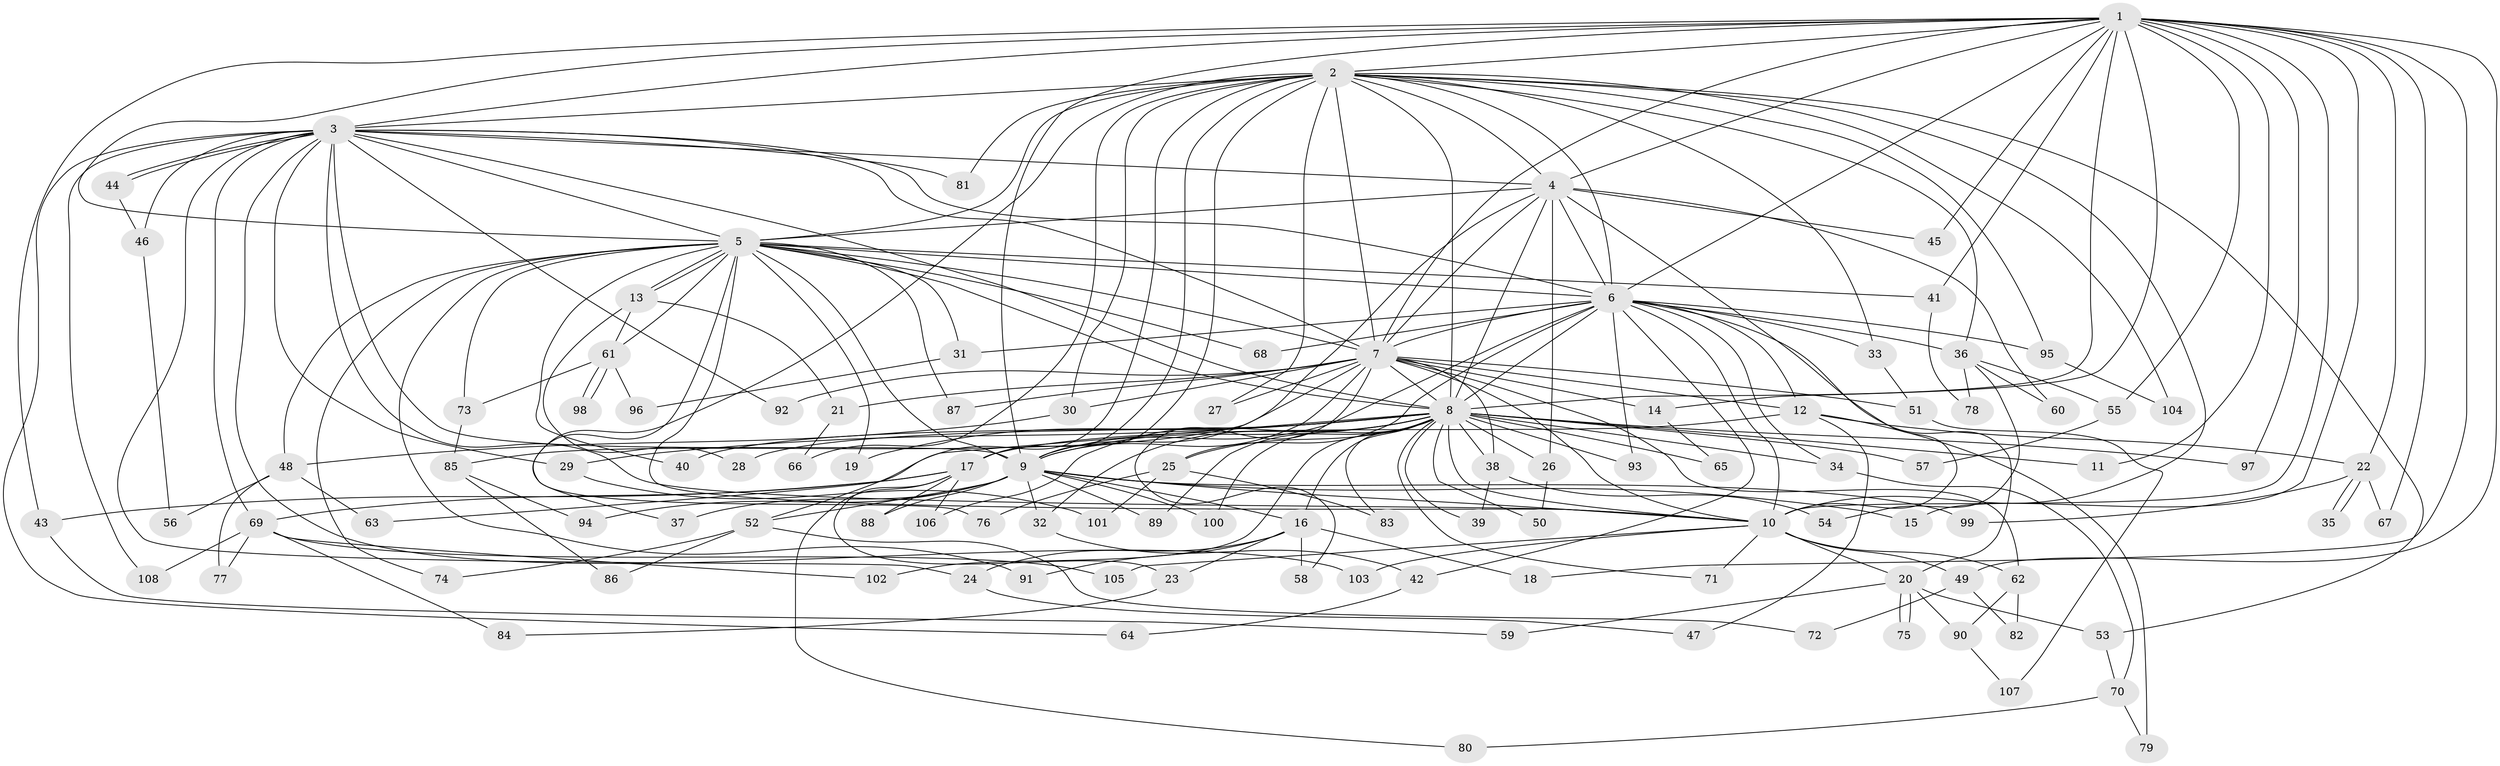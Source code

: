 // Generated by graph-tools (version 1.1) at 2025/14/03/09/25 04:14:12]
// undirected, 108 vertices, 241 edges
graph export_dot {
graph [start="1"]
  node [color=gray90,style=filled];
  1;
  2;
  3;
  4;
  5;
  6;
  7;
  8;
  9;
  10;
  11;
  12;
  13;
  14;
  15;
  16;
  17;
  18;
  19;
  20;
  21;
  22;
  23;
  24;
  25;
  26;
  27;
  28;
  29;
  30;
  31;
  32;
  33;
  34;
  35;
  36;
  37;
  38;
  39;
  40;
  41;
  42;
  43;
  44;
  45;
  46;
  47;
  48;
  49;
  50;
  51;
  52;
  53;
  54;
  55;
  56;
  57;
  58;
  59;
  60;
  61;
  62;
  63;
  64;
  65;
  66;
  67;
  68;
  69;
  70;
  71;
  72;
  73;
  74;
  75;
  76;
  77;
  78;
  79;
  80;
  81;
  82;
  83;
  84;
  85;
  86;
  87;
  88;
  89;
  90;
  91;
  92;
  93;
  94;
  95;
  96;
  97;
  98;
  99;
  100;
  101;
  102;
  103;
  104;
  105;
  106;
  107;
  108;
  1 -- 2;
  1 -- 3;
  1 -- 4;
  1 -- 5;
  1 -- 6;
  1 -- 7;
  1 -- 8;
  1 -- 9;
  1 -- 10;
  1 -- 11;
  1 -- 14;
  1 -- 15;
  1 -- 18;
  1 -- 22;
  1 -- 41;
  1 -- 43;
  1 -- 45;
  1 -- 49;
  1 -- 55;
  1 -- 67;
  1 -- 97;
  2 -- 3;
  2 -- 4;
  2 -- 5;
  2 -- 6;
  2 -- 7;
  2 -- 8;
  2 -- 9;
  2 -- 10;
  2 -- 17;
  2 -- 27;
  2 -- 30;
  2 -- 33;
  2 -- 36;
  2 -- 37;
  2 -- 52;
  2 -- 53;
  2 -- 66;
  2 -- 81;
  2 -- 95;
  2 -- 104;
  3 -- 4;
  3 -- 5;
  3 -- 6;
  3 -- 7;
  3 -- 8;
  3 -- 9;
  3 -- 10;
  3 -- 24;
  3 -- 29;
  3 -- 44;
  3 -- 44;
  3 -- 46;
  3 -- 64;
  3 -- 69;
  3 -- 81;
  3 -- 92;
  3 -- 103;
  3 -- 108;
  4 -- 5;
  4 -- 6;
  4 -- 7;
  4 -- 8;
  4 -- 9;
  4 -- 10;
  4 -- 26;
  4 -- 45;
  4 -- 60;
  5 -- 6;
  5 -- 7;
  5 -- 8;
  5 -- 9;
  5 -- 10;
  5 -- 13;
  5 -- 13;
  5 -- 19;
  5 -- 31;
  5 -- 40;
  5 -- 41;
  5 -- 48;
  5 -- 61;
  5 -- 68;
  5 -- 73;
  5 -- 74;
  5 -- 76;
  5 -- 87;
  5 -- 91;
  6 -- 7;
  6 -- 8;
  6 -- 9;
  6 -- 10;
  6 -- 12;
  6 -- 20;
  6 -- 25;
  6 -- 31;
  6 -- 33;
  6 -- 34;
  6 -- 36;
  6 -- 42;
  6 -- 68;
  6 -- 93;
  6 -- 95;
  7 -- 8;
  7 -- 9;
  7 -- 10;
  7 -- 12;
  7 -- 14;
  7 -- 21;
  7 -- 27;
  7 -- 30;
  7 -- 38;
  7 -- 51;
  7 -- 58;
  7 -- 62;
  7 -- 85;
  7 -- 87;
  7 -- 92;
  8 -- 9;
  8 -- 10;
  8 -- 11;
  8 -- 16;
  8 -- 19;
  8 -- 25;
  8 -- 26;
  8 -- 28;
  8 -- 29;
  8 -- 32;
  8 -- 34;
  8 -- 38;
  8 -- 39;
  8 -- 40;
  8 -- 50;
  8 -- 57;
  8 -- 63;
  8 -- 65;
  8 -- 71;
  8 -- 83;
  8 -- 89;
  8 -- 93;
  8 -- 97;
  8 -- 100;
  8 -- 102;
  8 -- 106;
  9 -- 10;
  9 -- 15;
  9 -- 16;
  9 -- 32;
  9 -- 37;
  9 -- 52;
  9 -- 88;
  9 -- 89;
  9 -- 94;
  9 -- 99;
  9 -- 100;
  10 -- 20;
  10 -- 49;
  10 -- 62;
  10 -- 71;
  10 -- 103;
  10 -- 105;
  12 -- 17;
  12 -- 22;
  12 -- 47;
  12 -- 79;
  13 -- 21;
  13 -- 28;
  13 -- 61;
  14 -- 65;
  16 -- 18;
  16 -- 23;
  16 -- 24;
  16 -- 58;
  16 -- 91;
  17 -- 23;
  17 -- 43;
  17 -- 69;
  17 -- 80;
  17 -- 88;
  17 -- 106;
  20 -- 53;
  20 -- 59;
  20 -- 75;
  20 -- 75;
  20 -- 90;
  21 -- 66;
  22 -- 35;
  22 -- 35;
  22 -- 67;
  22 -- 99;
  23 -- 84;
  24 -- 47;
  25 -- 76;
  25 -- 83;
  25 -- 101;
  26 -- 50;
  29 -- 101;
  30 -- 48;
  31 -- 96;
  32 -- 42;
  33 -- 51;
  34 -- 70;
  36 -- 54;
  36 -- 55;
  36 -- 60;
  36 -- 78;
  38 -- 39;
  38 -- 54;
  41 -- 78;
  42 -- 64;
  43 -- 59;
  44 -- 46;
  46 -- 56;
  48 -- 56;
  48 -- 63;
  48 -- 77;
  49 -- 72;
  49 -- 82;
  51 -- 107;
  52 -- 72;
  52 -- 74;
  52 -- 86;
  53 -- 70;
  55 -- 57;
  61 -- 73;
  61 -- 96;
  61 -- 98;
  61 -- 98;
  62 -- 82;
  62 -- 90;
  69 -- 77;
  69 -- 84;
  69 -- 102;
  69 -- 105;
  69 -- 108;
  70 -- 79;
  70 -- 80;
  73 -- 85;
  85 -- 86;
  85 -- 94;
  90 -- 107;
  95 -- 104;
}
